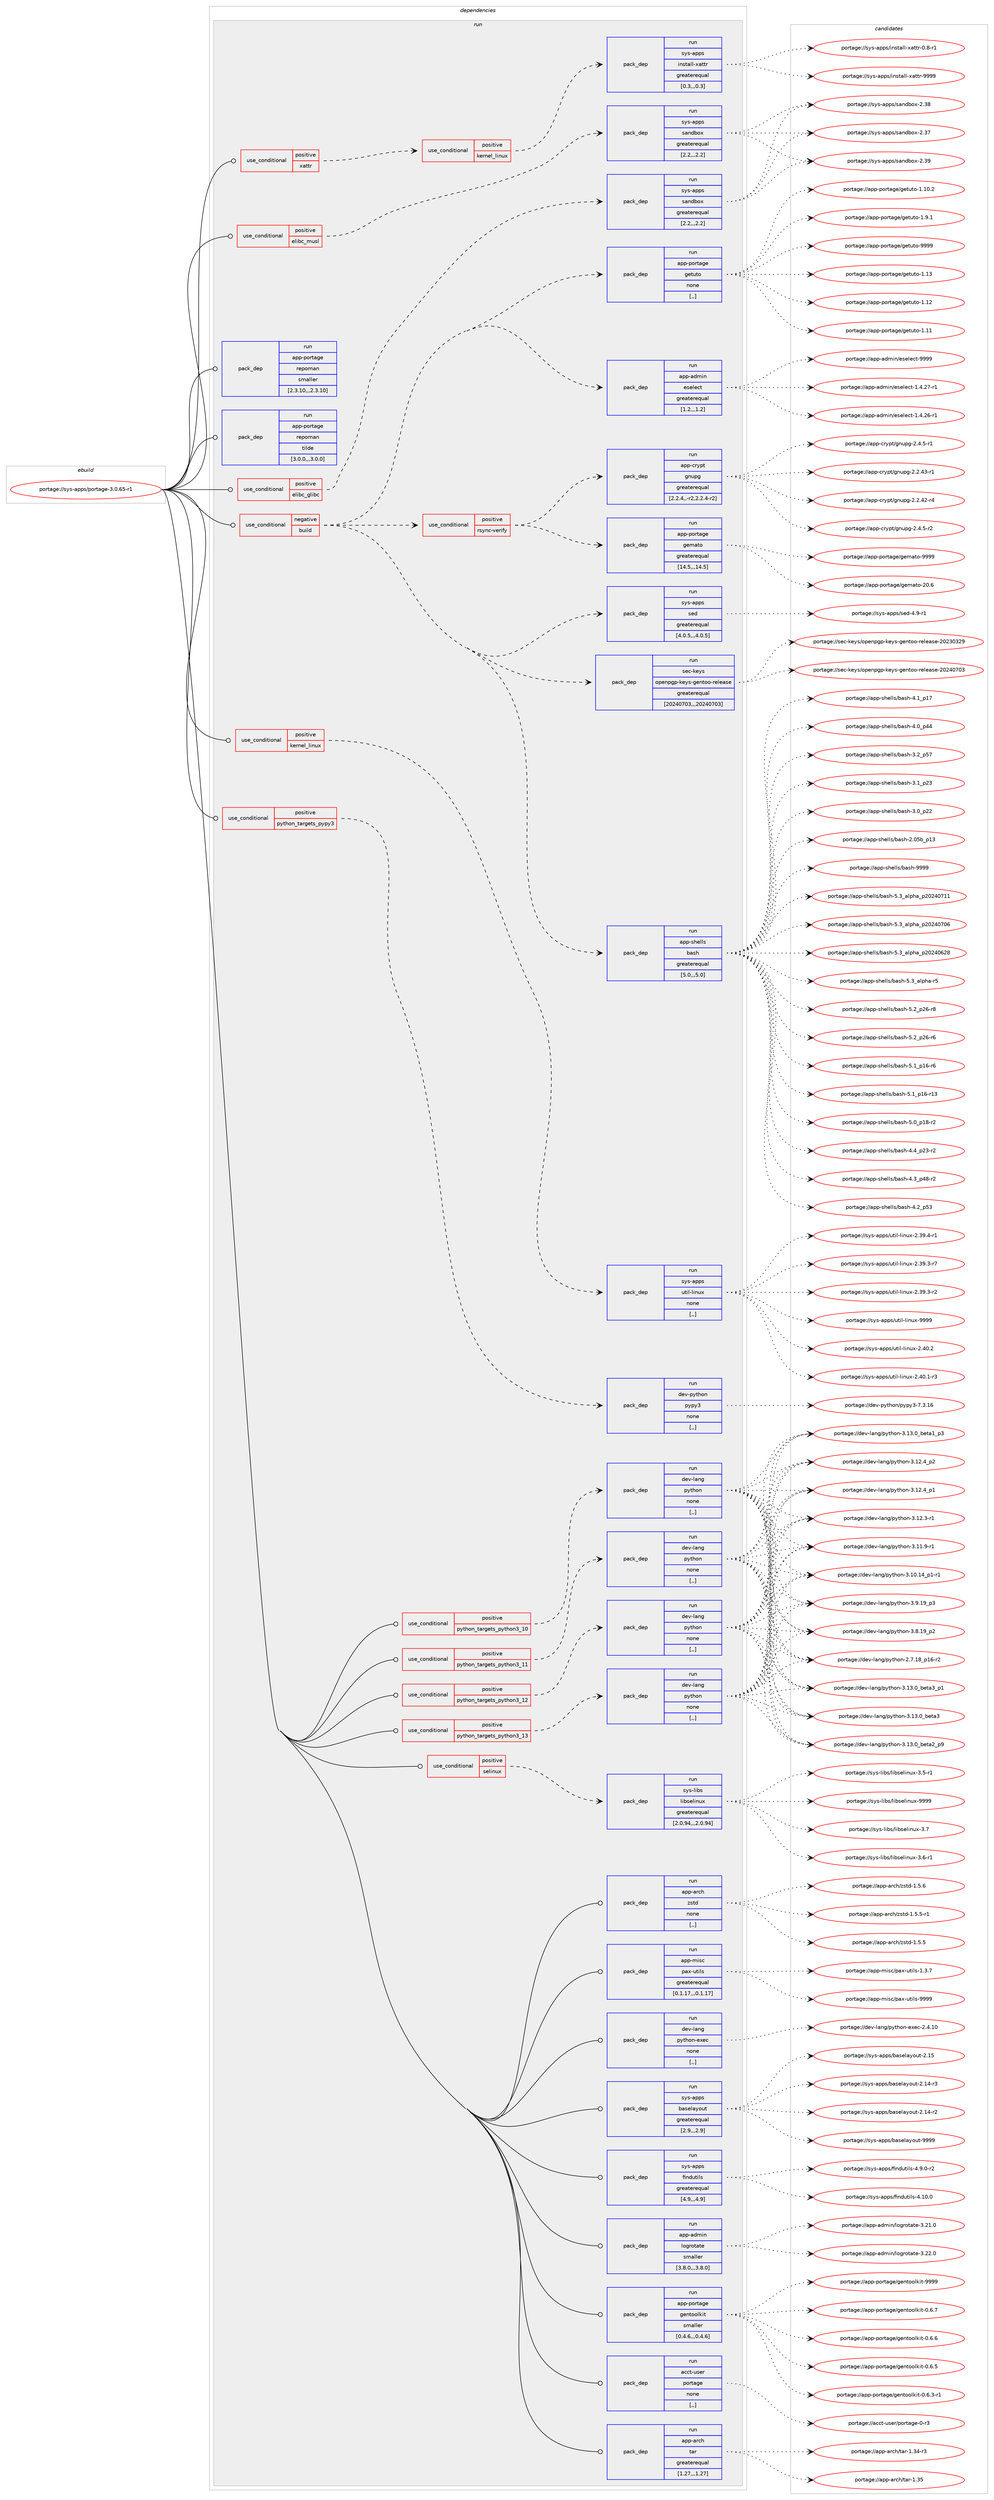 digraph prolog {

# *************
# Graph options
# *************

newrank=true;
concentrate=true;
compound=true;
graph [rankdir=LR,fontname=Helvetica,fontsize=10,ranksep=1.5];#, ranksep=2.5, nodesep=0.2];
edge  [arrowhead=vee];
node  [fontname=Helvetica,fontsize=10];

# **********
# The ebuild
# **********

subgraph cluster_leftcol {
color=gray;
label=<<i>ebuild</i>>;
id [label="portage://sys-apps/portage-3.0.65-r1", color=red, width=4, href="../sys-apps/portage-3.0.65-r1.svg"];
}

# ****************
# The dependencies
# ****************

subgraph cluster_midcol {
color=gray;
label=<<i>dependencies</i>>;
subgraph cluster_compile {
fillcolor="#eeeeee";
style=filled;
label=<<i>compile</i>>;
}
subgraph cluster_compileandrun {
fillcolor="#eeeeee";
style=filled;
label=<<i>compile and run</i>>;
}
subgraph cluster_run {
fillcolor="#eeeeee";
style=filled;
label=<<i>run</i>>;
subgraph cond111143 {
dependency420377 [label=<<TABLE BORDER="0" CELLBORDER="1" CELLSPACING="0" CELLPADDING="4"><TR><TD ROWSPAN="3" CELLPADDING="10">use_conditional</TD></TR><TR><TD>negative</TD></TR><TR><TD>build</TD></TR></TABLE>>, shape=none, color=red];
subgraph pack306294 {
dependency420378 [label=<<TABLE BORDER="0" CELLBORDER="1" CELLSPACING="0" CELLPADDING="4" WIDTH="220"><TR><TD ROWSPAN="6" CELLPADDING="30">pack_dep</TD></TR><TR><TD WIDTH="110">run</TD></TR><TR><TD>app-admin</TD></TR><TR><TD>eselect</TD></TR><TR><TD>greaterequal</TD></TR><TR><TD>[1.2,,,1.2]</TD></TR></TABLE>>, shape=none, color=blue];
}
dependency420377:e -> dependency420378:w [weight=20,style="dashed",arrowhead="vee"];
subgraph pack306295 {
dependency420379 [label=<<TABLE BORDER="0" CELLBORDER="1" CELLSPACING="0" CELLPADDING="4" WIDTH="220"><TR><TD ROWSPAN="6" CELLPADDING="30">pack_dep</TD></TR><TR><TD WIDTH="110">run</TD></TR><TR><TD>app-portage</TD></TR><TR><TD>getuto</TD></TR><TR><TD>none</TD></TR><TR><TD>[,,]</TD></TR></TABLE>>, shape=none, color=blue];
}
dependency420377:e -> dependency420379:w [weight=20,style="dashed",arrowhead="vee"];
subgraph pack306296 {
dependency420380 [label=<<TABLE BORDER="0" CELLBORDER="1" CELLSPACING="0" CELLPADDING="4" WIDTH="220"><TR><TD ROWSPAN="6" CELLPADDING="30">pack_dep</TD></TR><TR><TD WIDTH="110">run</TD></TR><TR><TD>app-shells</TD></TR><TR><TD>bash</TD></TR><TR><TD>greaterequal</TD></TR><TR><TD>[5.0,,,5.0]</TD></TR></TABLE>>, shape=none, color=blue];
}
dependency420377:e -> dependency420380:w [weight=20,style="dashed",arrowhead="vee"];
subgraph pack306297 {
dependency420381 [label=<<TABLE BORDER="0" CELLBORDER="1" CELLSPACING="0" CELLPADDING="4" WIDTH="220"><TR><TD ROWSPAN="6" CELLPADDING="30">pack_dep</TD></TR><TR><TD WIDTH="110">run</TD></TR><TR><TD>sec-keys</TD></TR><TR><TD>openpgp-keys-gentoo-release</TD></TR><TR><TD>greaterequal</TD></TR><TR><TD>[20240703,,,20240703]</TD></TR></TABLE>>, shape=none, color=blue];
}
dependency420377:e -> dependency420381:w [weight=20,style="dashed",arrowhead="vee"];
subgraph pack306298 {
dependency420382 [label=<<TABLE BORDER="0" CELLBORDER="1" CELLSPACING="0" CELLPADDING="4" WIDTH="220"><TR><TD ROWSPAN="6" CELLPADDING="30">pack_dep</TD></TR><TR><TD WIDTH="110">run</TD></TR><TR><TD>sys-apps</TD></TR><TR><TD>sed</TD></TR><TR><TD>greaterequal</TD></TR><TR><TD>[4.0.5,,,4.0.5]</TD></TR></TABLE>>, shape=none, color=blue];
}
dependency420377:e -> dependency420382:w [weight=20,style="dashed",arrowhead="vee"];
subgraph cond111144 {
dependency420383 [label=<<TABLE BORDER="0" CELLBORDER="1" CELLSPACING="0" CELLPADDING="4"><TR><TD ROWSPAN="3" CELLPADDING="10">use_conditional</TD></TR><TR><TD>positive</TD></TR><TR><TD>rsync-verify</TD></TR></TABLE>>, shape=none, color=red];
subgraph pack306299 {
dependency420384 [label=<<TABLE BORDER="0" CELLBORDER="1" CELLSPACING="0" CELLPADDING="4" WIDTH="220"><TR><TD ROWSPAN="6" CELLPADDING="30">pack_dep</TD></TR><TR><TD WIDTH="110">run</TD></TR><TR><TD>app-crypt</TD></TR><TR><TD>gnupg</TD></TR><TR><TD>greaterequal</TD></TR><TR><TD>[2.2.4,,-r2,2.2.4-r2]</TD></TR></TABLE>>, shape=none, color=blue];
}
dependency420383:e -> dependency420384:w [weight=20,style="dashed",arrowhead="vee"];
subgraph pack306300 {
dependency420385 [label=<<TABLE BORDER="0" CELLBORDER="1" CELLSPACING="0" CELLPADDING="4" WIDTH="220"><TR><TD ROWSPAN="6" CELLPADDING="30">pack_dep</TD></TR><TR><TD WIDTH="110">run</TD></TR><TR><TD>app-portage</TD></TR><TR><TD>gemato</TD></TR><TR><TD>greaterequal</TD></TR><TR><TD>[14.5,,,14.5]</TD></TR></TABLE>>, shape=none, color=blue];
}
dependency420383:e -> dependency420385:w [weight=20,style="dashed",arrowhead="vee"];
}
dependency420377:e -> dependency420383:w [weight=20,style="dashed",arrowhead="vee"];
}
id:e -> dependency420377:w [weight=20,style="solid",arrowhead="odot"];
subgraph cond111145 {
dependency420386 [label=<<TABLE BORDER="0" CELLBORDER="1" CELLSPACING="0" CELLPADDING="4"><TR><TD ROWSPAN="3" CELLPADDING="10">use_conditional</TD></TR><TR><TD>positive</TD></TR><TR><TD>elibc_glibc</TD></TR></TABLE>>, shape=none, color=red];
subgraph pack306301 {
dependency420387 [label=<<TABLE BORDER="0" CELLBORDER="1" CELLSPACING="0" CELLPADDING="4" WIDTH="220"><TR><TD ROWSPAN="6" CELLPADDING="30">pack_dep</TD></TR><TR><TD WIDTH="110">run</TD></TR><TR><TD>sys-apps</TD></TR><TR><TD>sandbox</TD></TR><TR><TD>greaterequal</TD></TR><TR><TD>[2.2,,,2.2]</TD></TR></TABLE>>, shape=none, color=blue];
}
dependency420386:e -> dependency420387:w [weight=20,style="dashed",arrowhead="vee"];
}
id:e -> dependency420386:w [weight=20,style="solid",arrowhead="odot"];
subgraph cond111146 {
dependency420388 [label=<<TABLE BORDER="0" CELLBORDER="1" CELLSPACING="0" CELLPADDING="4"><TR><TD ROWSPAN="3" CELLPADDING="10">use_conditional</TD></TR><TR><TD>positive</TD></TR><TR><TD>elibc_musl</TD></TR></TABLE>>, shape=none, color=red];
subgraph pack306302 {
dependency420389 [label=<<TABLE BORDER="0" CELLBORDER="1" CELLSPACING="0" CELLPADDING="4" WIDTH="220"><TR><TD ROWSPAN="6" CELLPADDING="30">pack_dep</TD></TR><TR><TD WIDTH="110">run</TD></TR><TR><TD>sys-apps</TD></TR><TR><TD>sandbox</TD></TR><TR><TD>greaterequal</TD></TR><TR><TD>[2.2,,,2.2]</TD></TR></TABLE>>, shape=none, color=blue];
}
dependency420388:e -> dependency420389:w [weight=20,style="dashed",arrowhead="vee"];
}
id:e -> dependency420388:w [weight=20,style="solid",arrowhead="odot"];
subgraph cond111147 {
dependency420390 [label=<<TABLE BORDER="0" CELLBORDER="1" CELLSPACING="0" CELLPADDING="4"><TR><TD ROWSPAN="3" CELLPADDING="10">use_conditional</TD></TR><TR><TD>positive</TD></TR><TR><TD>kernel_linux</TD></TR></TABLE>>, shape=none, color=red];
subgraph pack306303 {
dependency420391 [label=<<TABLE BORDER="0" CELLBORDER="1" CELLSPACING="0" CELLPADDING="4" WIDTH="220"><TR><TD ROWSPAN="6" CELLPADDING="30">pack_dep</TD></TR><TR><TD WIDTH="110">run</TD></TR><TR><TD>sys-apps</TD></TR><TR><TD>util-linux</TD></TR><TR><TD>none</TD></TR><TR><TD>[,,]</TD></TR></TABLE>>, shape=none, color=blue];
}
dependency420390:e -> dependency420391:w [weight=20,style="dashed",arrowhead="vee"];
}
id:e -> dependency420390:w [weight=20,style="solid",arrowhead="odot"];
subgraph cond111148 {
dependency420392 [label=<<TABLE BORDER="0" CELLBORDER="1" CELLSPACING="0" CELLPADDING="4"><TR><TD ROWSPAN="3" CELLPADDING="10">use_conditional</TD></TR><TR><TD>positive</TD></TR><TR><TD>python_targets_pypy3</TD></TR></TABLE>>, shape=none, color=red];
subgraph pack306304 {
dependency420393 [label=<<TABLE BORDER="0" CELLBORDER="1" CELLSPACING="0" CELLPADDING="4" WIDTH="220"><TR><TD ROWSPAN="6" CELLPADDING="30">pack_dep</TD></TR><TR><TD WIDTH="110">run</TD></TR><TR><TD>dev-python</TD></TR><TR><TD>pypy3</TD></TR><TR><TD>none</TD></TR><TR><TD>[,,]</TD></TR></TABLE>>, shape=none, color=blue];
}
dependency420392:e -> dependency420393:w [weight=20,style="dashed",arrowhead="vee"];
}
id:e -> dependency420392:w [weight=20,style="solid",arrowhead="odot"];
subgraph cond111149 {
dependency420394 [label=<<TABLE BORDER="0" CELLBORDER="1" CELLSPACING="0" CELLPADDING="4"><TR><TD ROWSPAN="3" CELLPADDING="10">use_conditional</TD></TR><TR><TD>positive</TD></TR><TR><TD>python_targets_python3_10</TD></TR></TABLE>>, shape=none, color=red];
subgraph pack306305 {
dependency420395 [label=<<TABLE BORDER="0" CELLBORDER="1" CELLSPACING="0" CELLPADDING="4" WIDTH="220"><TR><TD ROWSPAN="6" CELLPADDING="30">pack_dep</TD></TR><TR><TD WIDTH="110">run</TD></TR><TR><TD>dev-lang</TD></TR><TR><TD>python</TD></TR><TR><TD>none</TD></TR><TR><TD>[,,]</TD></TR></TABLE>>, shape=none, color=blue];
}
dependency420394:e -> dependency420395:w [weight=20,style="dashed",arrowhead="vee"];
}
id:e -> dependency420394:w [weight=20,style="solid",arrowhead="odot"];
subgraph cond111150 {
dependency420396 [label=<<TABLE BORDER="0" CELLBORDER="1" CELLSPACING="0" CELLPADDING="4"><TR><TD ROWSPAN="3" CELLPADDING="10">use_conditional</TD></TR><TR><TD>positive</TD></TR><TR><TD>python_targets_python3_11</TD></TR></TABLE>>, shape=none, color=red];
subgraph pack306306 {
dependency420397 [label=<<TABLE BORDER="0" CELLBORDER="1" CELLSPACING="0" CELLPADDING="4" WIDTH="220"><TR><TD ROWSPAN="6" CELLPADDING="30">pack_dep</TD></TR><TR><TD WIDTH="110">run</TD></TR><TR><TD>dev-lang</TD></TR><TR><TD>python</TD></TR><TR><TD>none</TD></TR><TR><TD>[,,]</TD></TR></TABLE>>, shape=none, color=blue];
}
dependency420396:e -> dependency420397:w [weight=20,style="dashed",arrowhead="vee"];
}
id:e -> dependency420396:w [weight=20,style="solid",arrowhead="odot"];
subgraph cond111151 {
dependency420398 [label=<<TABLE BORDER="0" CELLBORDER="1" CELLSPACING="0" CELLPADDING="4"><TR><TD ROWSPAN="3" CELLPADDING="10">use_conditional</TD></TR><TR><TD>positive</TD></TR><TR><TD>python_targets_python3_12</TD></TR></TABLE>>, shape=none, color=red];
subgraph pack306307 {
dependency420399 [label=<<TABLE BORDER="0" CELLBORDER="1" CELLSPACING="0" CELLPADDING="4" WIDTH="220"><TR><TD ROWSPAN="6" CELLPADDING="30">pack_dep</TD></TR><TR><TD WIDTH="110">run</TD></TR><TR><TD>dev-lang</TD></TR><TR><TD>python</TD></TR><TR><TD>none</TD></TR><TR><TD>[,,]</TD></TR></TABLE>>, shape=none, color=blue];
}
dependency420398:e -> dependency420399:w [weight=20,style="dashed",arrowhead="vee"];
}
id:e -> dependency420398:w [weight=20,style="solid",arrowhead="odot"];
subgraph cond111152 {
dependency420400 [label=<<TABLE BORDER="0" CELLBORDER="1" CELLSPACING="0" CELLPADDING="4"><TR><TD ROWSPAN="3" CELLPADDING="10">use_conditional</TD></TR><TR><TD>positive</TD></TR><TR><TD>python_targets_python3_13</TD></TR></TABLE>>, shape=none, color=red];
subgraph pack306308 {
dependency420401 [label=<<TABLE BORDER="0" CELLBORDER="1" CELLSPACING="0" CELLPADDING="4" WIDTH="220"><TR><TD ROWSPAN="6" CELLPADDING="30">pack_dep</TD></TR><TR><TD WIDTH="110">run</TD></TR><TR><TD>dev-lang</TD></TR><TR><TD>python</TD></TR><TR><TD>none</TD></TR><TR><TD>[,,]</TD></TR></TABLE>>, shape=none, color=blue];
}
dependency420400:e -> dependency420401:w [weight=20,style="dashed",arrowhead="vee"];
}
id:e -> dependency420400:w [weight=20,style="solid",arrowhead="odot"];
subgraph cond111153 {
dependency420402 [label=<<TABLE BORDER="0" CELLBORDER="1" CELLSPACING="0" CELLPADDING="4"><TR><TD ROWSPAN="3" CELLPADDING="10">use_conditional</TD></TR><TR><TD>positive</TD></TR><TR><TD>selinux</TD></TR></TABLE>>, shape=none, color=red];
subgraph pack306309 {
dependency420403 [label=<<TABLE BORDER="0" CELLBORDER="1" CELLSPACING="0" CELLPADDING="4" WIDTH="220"><TR><TD ROWSPAN="6" CELLPADDING="30">pack_dep</TD></TR><TR><TD WIDTH="110">run</TD></TR><TR><TD>sys-libs</TD></TR><TR><TD>libselinux</TD></TR><TR><TD>greaterequal</TD></TR><TR><TD>[2.0.94,,,2.0.94]</TD></TR></TABLE>>, shape=none, color=blue];
}
dependency420402:e -> dependency420403:w [weight=20,style="dashed",arrowhead="vee"];
}
id:e -> dependency420402:w [weight=20,style="solid",arrowhead="odot"];
subgraph cond111154 {
dependency420404 [label=<<TABLE BORDER="0" CELLBORDER="1" CELLSPACING="0" CELLPADDING="4"><TR><TD ROWSPAN="3" CELLPADDING="10">use_conditional</TD></TR><TR><TD>positive</TD></TR><TR><TD>xattr</TD></TR></TABLE>>, shape=none, color=red];
subgraph cond111155 {
dependency420405 [label=<<TABLE BORDER="0" CELLBORDER="1" CELLSPACING="0" CELLPADDING="4"><TR><TD ROWSPAN="3" CELLPADDING="10">use_conditional</TD></TR><TR><TD>positive</TD></TR><TR><TD>kernel_linux</TD></TR></TABLE>>, shape=none, color=red];
subgraph pack306310 {
dependency420406 [label=<<TABLE BORDER="0" CELLBORDER="1" CELLSPACING="0" CELLPADDING="4" WIDTH="220"><TR><TD ROWSPAN="6" CELLPADDING="30">pack_dep</TD></TR><TR><TD WIDTH="110">run</TD></TR><TR><TD>sys-apps</TD></TR><TR><TD>install-xattr</TD></TR><TR><TD>greaterequal</TD></TR><TR><TD>[0.3,,,0.3]</TD></TR></TABLE>>, shape=none, color=blue];
}
dependency420405:e -> dependency420406:w [weight=20,style="dashed",arrowhead="vee"];
}
dependency420404:e -> dependency420405:w [weight=20,style="dashed",arrowhead="vee"];
}
id:e -> dependency420404:w [weight=20,style="solid",arrowhead="odot"];
subgraph pack306311 {
dependency420407 [label=<<TABLE BORDER="0" CELLBORDER="1" CELLSPACING="0" CELLPADDING="4" WIDTH="220"><TR><TD ROWSPAN="6" CELLPADDING="30">pack_dep</TD></TR><TR><TD WIDTH="110">run</TD></TR><TR><TD>acct-user</TD></TR><TR><TD>portage</TD></TR><TR><TD>none</TD></TR><TR><TD>[,,]</TD></TR></TABLE>>, shape=none, color=blue];
}
id:e -> dependency420407:w [weight=20,style="solid",arrowhead="odot"];
subgraph pack306312 {
dependency420408 [label=<<TABLE BORDER="0" CELLBORDER="1" CELLSPACING="0" CELLPADDING="4" WIDTH="220"><TR><TD ROWSPAN="6" CELLPADDING="30">pack_dep</TD></TR><TR><TD WIDTH="110">run</TD></TR><TR><TD>app-arch</TD></TR><TR><TD>tar</TD></TR><TR><TD>greaterequal</TD></TR><TR><TD>[1.27,,,1.27]</TD></TR></TABLE>>, shape=none, color=blue];
}
id:e -> dependency420408:w [weight=20,style="solid",arrowhead="odot"];
subgraph pack306313 {
dependency420409 [label=<<TABLE BORDER="0" CELLBORDER="1" CELLSPACING="0" CELLPADDING="4" WIDTH="220"><TR><TD ROWSPAN="6" CELLPADDING="30">pack_dep</TD></TR><TR><TD WIDTH="110">run</TD></TR><TR><TD>app-arch</TD></TR><TR><TD>zstd</TD></TR><TR><TD>none</TD></TR><TR><TD>[,,]</TD></TR></TABLE>>, shape=none, color=blue];
}
id:e -> dependency420409:w [weight=20,style="solid",arrowhead="odot"];
subgraph pack306314 {
dependency420410 [label=<<TABLE BORDER="0" CELLBORDER="1" CELLSPACING="0" CELLPADDING="4" WIDTH="220"><TR><TD ROWSPAN="6" CELLPADDING="30">pack_dep</TD></TR><TR><TD WIDTH="110">run</TD></TR><TR><TD>app-misc</TD></TR><TR><TD>pax-utils</TD></TR><TR><TD>greaterequal</TD></TR><TR><TD>[0.1.17,,,0.1.17]</TD></TR></TABLE>>, shape=none, color=blue];
}
id:e -> dependency420410:w [weight=20,style="solid",arrowhead="odot"];
subgraph pack306315 {
dependency420411 [label=<<TABLE BORDER="0" CELLBORDER="1" CELLSPACING="0" CELLPADDING="4" WIDTH="220"><TR><TD ROWSPAN="6" CELLPADDING="30">pack_dep</TD></TR><TR><TD WIDTH="110">run</TD></TR><TR><TD>dev-lang</TD></TR><TR><TD>python-exec</TD></TR><TR><TD>none</TD></TR><TR><TD>[,,]</TD></TR></TABLE>>, shape=none, color=blue];
}
id:e -> dependency420411:w [weight=20,style="solid",arrowhead="odot"];
subgraph pack306316 {
dependency420412 [label=<<TABLE BORDER="0" CELLBORDER="1" CELLSPACING="0" CELLPADDING="4" WIDTH="220"><TR><TD ROWSPAN="6" CELLPADDING="30">pack_dep</TD></TR><TR><TD WIDTH="110">run</TD></TR><TR><TD>sys-apps</TD></TR><TR><TD>baselayout</TD></TR><TR><TD>greaterequal</TD></TR><TR><TD>[2.9,,,2.9]</TD></TR></TABLE>>, shape=none, color=blue];
}
id:e -> dependency420412:w [weight=20,style="solid",arrowhead="odot"];
subgraph pack306317 {
dependency420413 [label=<<TABLE BORDER="0" CELLBORDER="1" CELLSPACING="0" CELLPADDING="4" WIDTH="220"><TR><TD ROWSPAN="6" CELLPADDING="30">pack_dep</TD></TR><TR><TD WIDTH="110">run</TD></TR><TR><TD>sys-apps</TD></TR><TR><TD>findutils</TD></TR><TR><TD>greaterequal</TD></TR><TR><TD>[4.9,,,4.9]</TD></TR></TABLE>>, shape=none, color=blue];
}
id:e -> dependency420413:w [weight=20,style="solid",arrowhead="odot"];
subgraph pack306318 {
dependency420414 [label=<<TABLE BORDER="0" CELLBORDER="1" CELLSPACING="0" CELLPADDING="4" WIDTH="220"><TR><TD ROWSPAN="6" CELLPADDING="30">pack_dep</TD></TR><TR><TD WIDTH="110">run</TD></TR><TR><TD>app-admin</TD></TR><TR><TD>logrotate</TD></TR><TR><TD>smaller</TD></TR><TR><TD>[3.8.0,,,3.8.0]</TD></TR></TABLE>>, shape=none, color=blue];
}
id:e -> dependency420414:w [weight=20,style="solid",arrowhead="odot"];
subgraph pack306319 {
dependency420415 [label=<<TABLE BORDER="0" CELLBORDER="1" CELLSPACING="0" CELLPADDING="4" WIDTH="220"><TR><TD ROWSPAN="6" CELLPADDING="30">pack_dep</TD></TR><TR><TD WIDTH="110">run</TD></TR><TR><TD>app-portage</TD></TR><TR><TD>gentoolkit</TD></TR><TR><TD>smaller</TD></TR><TR><TD>[0.4.6,,,0.4.6]</TD></TR></TABLE>>, shape=none, color=blue];
}
id:e -> dependency420415:w [weight=20,style="solid",arrowhead="odot"];
subgraph pack306320 {
dependency420416 [label=<<TABLE BORDER="0" CELLBORDER="1" CELLSPACING="0" CELLPADDING="4" WIDTH="220"><TR><TD ROWSPAN="6" CELLPADDING="30">pack_dep</TD></TR><TR><TD WIDTH="110">run</TD></TR><TR><TD>app-portage</TD></TR><TR><TD>repoman</TD></TR><TR><TD>smaller</TD></TR><TR><TD>[2.3.10,,,2.3.10]</TD></TR></TABLE>>, shape=none, color=blue];
}
id:e -> dependency420416:w [weight=20,style="solid",arrowhead="odot"];
subgraph pack306321 {
dependency420417 [label=<<TABLE BORDER="0" CELLBORDER="1" CELLSPACING="0" CELLPADDING="4" WIDTH="220"><TR><TD ROWSPAN="6" CELLPADDING="30">pack_dep</TD></TR><TR><TD WIDTH="110">run</TD></TR><TR><TD>app-portage</TD></TR><TR><TD>repoman</TD></TR><TR><TD>tilde</TD></TR><TR><TD>[3.0.0,,,3.0.0]</TD></TR></TABLE>>, shape=none, color=blue];
}
id:e -> dependency420417:w [weight=20,style="solid",arrowhead="odot"];
}
}

# **************
# The candidates
# **************

subgraph cluster_choices {
rank=same;
color=gray;
label=<<i>candidates</i>>;

subgraph choice306294 {
color=black;
nodesep=1;
choice97112112459710010910511047101115101108101991164557575757 [label="portage://app-admin/eselect-9999", color=red, width=4,href="../app-admin/eselect-9999.svg"];
choice9711211245971001091051104710111510110810199116454946524650554511449 [label="portage://app-admin/eselect-1.4.27-r1", color=red, width=4,href="../app-admin/eselect-1.4.27-r1.svg"];
choice9711211245971001091051104710111510110810199116454946524650544511449 [label="portage://app-admin/eselect-1.4.26-r1", color=red, width=4,href="../app-admin/eselect-1.4.26-r1.svg"];
dependency420378:e -> choice97112112459710010910511047101115101108101991164557575757:w [style=dotted,weight="100"];
dependency420378:e -> choice9711211245971001091051104710111510110810199116454946524650554511449:w [style=dotted,weight="100"];
dependency420378:e -> choice9711211245971001091051104710111510110810199116454946524650544511449:w [style=dotted,weight="100"];
}
subgraph choice306295 {
color=black;
nodesep=1;
choice971121124511211111411697103101471031011161171161114557575757 [label="portage://app-portage/getuto-9999", color=red, width=4,href="../app-portage/getuto-9999.svg"];
choice971121124511211111411697103101471031011161171161114549464951 [label="portage://app-portage/getuto-1.13", color=red, width=4,href="../app-portage/getuto-1.13.svg"];
choice971121124511211111411697103101471031011161171161114549464950 [label="portage://app-portage/getuto-1.12", color=red, width=4,href="../app-portage/getuto-1.12.svg"];
choice971121124511211111411697103101471031011161171161114549464949 [label="portage://app-portage/getuto-1.11", color=red, width=4,href="../app-portage/getuto-1.11.svg"];
choice9711211245112111114116971031014710310111611711611145494649484650 [label="portage://app-portage/getuto-1.10.2", color=red, width=4,href="../app-portage/getuto-1.10.2.svg"];
choice97112112451121111141169710310147103101116117116111454946574649 [label="portage://app-portage/getuto-1.9.1", color=red, width=4,href="../app-portage/getuto-1.9.1.svg"];
dependency420379:e -> choice971121124511211111411697103101471031011161171161114557575757:w [style=dotted,weight="100"];
dependency420379:e -> choice971121124511211111411697103101471031011161171161114549464951:w [style=dotted,weight="100"];
dependency420379:e -> choice971121124511211111411697103101471031011161171161114549464950:w [style=dotted,weight="100"];
dependency420379:e -> choice971121124511211111411697103101471031011161171161114549464949:w [style=dotted,weight="100"];
dependency420379:e -> choice9711211245112111114116971031014710310111611711611145494649484650:w [style=dotted,weight="100"];
dependency420379:e -> choice97112112451121111141169710310147103101116117116111454946574649:w [style=dotted,weight="100"];
}
subgraph choice306296 {
color=black;
nodesep=1;
choice97112112451151041011081081154798971151044557575757 [label="portage://app-shells/bash-9999", color=red, width=4,href="../app-shells/bash-9999.svg"];
choice971121124511510410110810811547989711510445534651959710811210497951125048505248554949 [label="portage://app-shells/bash-5.3_alpha_p20240711", color=red, width=4,href="../app-shells/bash-5.3_alpha_p20240711.svg"];
choice971121124511510410110810811547989711510445534651959710811210497951125048505248554854 [label="portage://app-shells/bash-5.3_alpha_p20240706", color=red, width=4,href="../app-shells/bash-5.3_alpha_p20240706.svg"];
choice971121124511510410110810811547989711510445534651959710811210497951125048505248545056 [label="portage://app-shells/bash-5.3_alpha_p20240628", color=red, width=4,href="../app-shells/bash-5.3_alpha_p20240628.svg"];
choice9711211245115104101108108115479897115104455346519597108112104974511453 [label="portage://app-shells/bash-5.3_alpha-r5", color=red, width=4,href="../app-shells/bash-5.3_alpha-r5.svg"];
choice9711211245115104101108108115479897115104455346509511250544511456 [label="portage://app-shells/bash-5.2_p26-r8", color=red, width=4,href="../app-shells/bash-5.2_p26-r8.svg"];
choice9711211245115104101108108115479897115104455346509511250544511454 [label="portage://app-shells/bash-5.2_p26-r6", color=red, width=4,href="../app-shells/bash-5.2_p26-r6.svg"];
choice9711211245115104101108108115479897115104455346499511249544511454 [label="portage://app-shells/bash-5.1_p16-r6", color=red, width=4,href="../app-shells/bash-5.1_p16-r6.svg"];
choice971121124511510410110810811547989711510445534649951124954451144951 [label="portage://app-shells/bash-5.1_p16-r13", color=red, width=4,href="../app-shells/bash-5.1_p16-r13.svg"];
choice9711211245115104101108108115479897115104455346489511249564511450 [label="portage://app-shells/bash-5.0_p18-r2", color=red, width=4,href="../app-shells/bash-5.0_p18-r2.svg"];
choice9711211245115104101108108115479897115104455246529511250514511450 [label="portage://app-shells/bash-4.4_p23-r2", color=red, width=4,href="../app-shells/bash-4.4_p23-r2.svg"];
choice9711211245115104101108108115479897115104455246519511252564511450 [label="portage://app-shells/bash-4.3_p48-r2", color=red, width=4,href="../app-shells/bash-4.3_p48-r2.svg"];
choice971121124511510410110810811547989711510445524650951125351 [label="portage://app-shells/bash-4.2_p53", color=red, width=4,href="../app-shells/bash-4.2_p53.svg"];
choice971121124511510410110810811547989711510445524649951124955 [label="portage://app-shells/bash-4.1_p17", color=red, width=4,href="../app-shells/bash-4.1_p17.svg"];
choice971121124511510410110810811547989711510445524648951125252 [label="portage://app-shells/bash-4.0_p44", color=red, width=4,href="../app-shells/bash-4.0_p44.svg"];
choice971121124511510410110810811547989711510445514650951125355 [label="portage://app-shells/bash-3.2_p57", color=red, width=4,href="../app-shells/bash-3.2_p57.svg"];
choice971121124511510410110810811547989711510445514649951125051 [label="portage://app-shells/bash-3.1_p23", color=red, width=4,href="../app-shells/bash-3.1_p23.svg"];
choice971121124511510410110810811547989711510445514648951125050 [label="portage://app-shells/bash-3.0_p22", color=red, width=4,href="../app-shells/bash-3.0_p22.svg"];
choice9711211245115104101108108115479897115104455046485398951124951 [label="portage://app-shells/bash-2.05b_p13", color=red, width=4,href="../app-shells/bash-2.05b_p13.svg"];
dependency420380:e -> choice97112112451151041011081081154798971151044557575757:w [style=dotted,weight="100"];
dependency420380:e -> choice971121124511510410110810811547989711510445534651959710811210497951125048505248554949:w [style=dotted,weight="100"];
dependency420380:e -> choice971121124511510410110810811547989711510445534651959710811210497951125048505248554854:w [style=dotted,weight="100"];
dependency420380:e -> choice971121124511510410110810811547989711510445534651959710811210497951125048505248545056:w [style=dotted,weight="100"];
dependency420380:e -> choice9711211245115104101108108115479897115104455346519597108112104974511453:w [style=dotted,weight="100"];
dependency420380:e -> choice9711211245115104101108108115479897115104455346509511250544511456:w [style=dotted,weight="100"];
dependency420380:e -> choice9711211245115104101108108115479897115104455346509511250544511454:w [style=dotted,weight="100"];
dependency420380:e -> choice9711211245115104101108108115479897115104455346499511249544511454:w [style=dotted,weight="100"];
dependency420380:e -> choice971121124511510410110810811547989711510445534649951124954451144951:w [style=dotted,weight="100"];
dependency420380:e -> choice9711211245115104101108108115479897115104455346489511249564511450:w [style=dotted,weight="100"];
dependency420380:e -> choice9711211245115104101108108115479897115104455246529511250514511450:w [style=dotted,weight="100"];
dependency420380:e -> choice9711211245115104101108108115479897115104455246519511252564511450:w [style=dotted,weight="100"];
dependency420380:e -> choice971121124511510410110810811547989711510445524650951125351:w [style=dotted,weight="100"];
dependency420380:e -> choice971121124511510410110810811547989711510445524649951124955:w [style=dotted,weight="100"];
dependency420380:e -> choice971121124511510410110810811547989711510445524648951125252:w [style=dotted,weight="100"];
dependency420380:e -> choice971121124511510410110810811547989711510445514650951125355:w [style=dotted,weight="100"];
dependency420380:e -> choice971121124511510410110810811547989711510445514649951125051:w [style=dotted,weight="100"];
dependency420380:e -> choice971121124511510410110810811547989711510445514648951125050:w [style=dotted,weight="100"];
dependency420380:e -> choice9711211245115104101108108115479897115104455046485398951124951:w [style=dotted,weight="100"];
}
subgraph choice306297 {
color=black;
nodesep=1;
choice11510199451071011211154711111210111011210311245107101121115451031011101161111114511410110810197115101455048505248554851 [label="portage://sec-keys/openpgp-keys-gentoo-release-20240703", color=red, width=4,href="../sec-keys/openpgp-keys-gentoo-release-20240703.svg"];
choice11510199451071011211154711111210111011210311245107101121115451031011101161111114511410110810197115101455048505148515057 [label="portage://sec-keys/openpgp-keys-gentoo-release-20230329", color=red, width=4,href="../sec-keys/openpgp-keys-gentoo-release-20230329.svg"];
dependency420381:e -> choice11510199451071011211154711111210111011210311245107101121115451031011101161111114511410110810197115101455048505248554851:w [style=dotted,weight="100"];
dependency420381:e -> choice11510199451071011211154711111210111011210311245107101121115451031011101161111114511410110810197115101455048505148515057:w [style=dotted,weight="100"];
}
subgraph choice306298 {
color=black;
nodesep=1;
choice115121115459711211211547115101100455246574511449 [label="portage://sys-apps/sed-4.9-r1", color=red, width=4,href="../sys-apps/sed-4.9-r1.svg"];
dependency420382:e -> choice115121115459711211211547115101100455246574511449:w [style=dotted,weight="100"];
}
subgraph choice306299 {
color=black;
nodesep=1;
choice971121124599114121112116471031101171121034550465246534511450 [label="portage://app-crypt/gnupg-2.4.5-r2", color=red, width=4,href="../app-crypt/gnupg-2.4.5-r2.svg"];
choice971121124599114121112116471031101171121034550465246534511449 [label="portage://app-crypt/gnupg-2.4.5-r1", color=red, width=4,href="../app-crypt/gnupg-2.4.5-r1.svg"];
choice97112112459911412111211647103110117112103455046504652514511449 [label="portage://app-crypt/gnupg-2.2.43-r1", color=red, width=4,href="../app-crypt/gnupg-2.2.43-r1.svg"];
choice97112112459911412111211647103110117112103455046504652504511452 [label="portage://app-crypt/gnupg-2.2.42-r4", color=red, width=4,href="../app-crypt/gnupg-2.2.42-r4.svg"];
dependency420384:e -> choice971121124599114121112116471031101171121034550465246534511450:w [style=dotted,weight="100"];
dependency420384:e -> choice971121124599114121112116471031101171121034550465246534511449:w [style=dotted,weight="100"];
dependency420384:e -> choice97112112459911412111211647103110117112103455046504652514511449:w [style=dotted,weight="100"];
dependency420384:e -> choice97112112459911412111211647103110117112103455046504652504511452:w [style=dotted,weight="100"];
}
subgraph choice306300 {
color=black;
nodesep=1;
choice97112112451121111141169710310147103101109971161114557575757 [label="portage://app-portage/gemato-9999", color=red, width=4,href="../app-portage/gemato-9999.svg"];
choice97112112451121111141169710310147103101109971161114550484654 [label="portage://app-portage/gemato-20.6", color=red, width=4,href="../app-portage/gemato-20.6.svg"];
dependency420385:e -> choice97112112451121111141169710310147103101109971161114557575757:w [style=dotted,weight="100"];
dependency420385:e -> choice97112112451121111141169710310147103101109971161114550484654:w [style=dotted,weight="100"];
}
subgraph choice306301 {
color=black;
nodesep=1;
choice11512111545971121121154711597110100981111204550465157 [label="portage://sys-apps/sandbox-2.39", color=red, width=4,href="../sys-apps/sandbox-2.39.svg"];
choice11512111545971121121154711597110100981111204550465156 [label="portage://sys-apps/sandbox-2.38", color=red, width=4,href="../sys-apps/sandbox-2.38.svg"];
choice11512111545971121121154711597110100981111204550465155 [label="portage://sys-apps/sandbox-2.37", color=red, width=4,href="../sys-apps/sandbox-2.37.svg"];
dependency420387:e -> choice11512111545971121121154711597110100981111204550465157:w [style=dotted,weight="100"];
dependency420387:e -> choice11512111545971121121154711597110100981111204550465156:w [style=dotted,weight="100"];
dependency420387:e -> choice11512111545971121121154711597110100981111204550465155:w [style=dotted,weight="100"];
}
subgraph choice306302 {
color=black;
nodesep=1;
choice11512111545971121121154711597110100981111204550465157 [label="portage://sys-apps/sandbox-2.39", color=red, width=4,href="../sys-apps/sandbox-2.39.svg"];
choice11512111545971121121154711597110100981111204550465156 [label="portage://sys-apps/sandbox-2.38", color=red, width=4,href="../sys-apps/sandbox-2.38.svg"];
choice11512111545971121121154711597110100981111204550465155 [label="portage://sys-apps/sandbox-2.37", color=red, width=4,href="../sys-apps/sandbox-2.37.svg"];
dependency420389:e -> choice11512111545971121121154711597110100981111204550465157:w [style=dotted,weight="100"];
dependency420389:e -> choice11512111545971121121154711597110100981111204550465156:w [style=dotted,weight="100"];
dependency420389:e -> choice11512111545971121121154711597110100981111204550465155:w [style=dotted,weight="100"];
}
subgraph choice306303 {
color=black;
nodesep=1;
choice115121115459711211211547117116105108451081051101171204557575757 [label="portage://sys-apps/util-linux-9999", color=red, width=4,href="../sys-apps/util-linux-9999.svg"];
choice1151211154597112112115471171161051084510810511011712045504652484650 [label="portage://sys-apps/util-linux-2.40.2", color=red, width=4,href="../sys-apps/util-linux-2.40.2.svg"];
choice11512111545971121121154711711610510845108105110117120455046524846494511451 [label="portage://sys-apps/util-linux-2.40.1-r3", color=red, width=4,href="../sys-apps/util-linux-2.40.1-r3.svg"];
choice11512111545971121121154711711610510845108105110117120455046515746524511449 [label="portage://sys-apps/util-linux-2.39.4-r1", color=red, width=4,href="../sys-apps/util-linux-2.39.4-r1.svg"];
choice11512111545971121121154711711610510845108105110117120455046515746514511455 [label="portage://sys-apps/util-linux-2.39.3-r7", color=red, width=4,href="../sys-apps/util-linux-2.39.3-r7.svg"];
choice11512111545971121121154711711610510845108105110117120455046515746514511450 [label="portage://sys-apps/util-linux-2.39.3-r2", color=red, width=4,href="../sys-apps/util-linux-2.39.3-r2.svg"];
dependency420391:e -> choice115121115459711211211547117116105108451081051101171204557575757:w [style=dotted,weight="100"];
dependency420391:e -> choice1151211154597112112115471171161051084510810511011712045504652484650:w [style=dotted,weight="100"];
dependency420391:e -> choice11512111545971121121154711711610510845108105110117120455046524846494511451:w [style=dotted,weight="100"];
dependency420391:e -> choice11512111545971121121154711711610510845108105110117120455046515746524511449:w [style=dotted,weight="100"];
dependency420391:e -> choice11512111545971121121154711711610510845108105110117120455046515746514511455:w [style=dotted,weight="100"];
dependency420391:e -> choice11512111545971121121154711711610510845108105110117120455046515746514511450:w [style=dotted,weight="100"];
}
subgraph choice306304 {
color=black;
nodesep=1;
choice10010111845112121116104111110471121211121215145554651464954 [label="portage://dev-python/pypy3-7.3.16", color=red, width=4,href="../dev-python/pypy3-7.3.16.svg"];
dependency420393:e -> choice10010111845112121116104111110471121211121215145554651464954:w [style=dotted,weight="100"];
}
subgraph choice306305 {
color=black;
nodesep=1;
choice10010111845108971101034711212111610411111045514649514648959810111697519511249 [label="portage://dev-lang/python-3.13.0_beta3_p1", color=red, width=4,href="../dev-lang/python-3.13.0_beta3_p1.svg"];
choice1001011184510897110103471121211161041111104551464951464895981011169751 [label="portage://dev-lang/python-3.13.0_beta3", color=red, width=4,href="../dev-lang/python-3.13.0_beta3.svg"];
choice10010111845108971101034711212111610411111045514649514648959810111697509511257 [label="portage://dev-lang/python-3.13.0_beta2_p9", color=red, width=4,href="../dev-lang/python-3.13.0_beta2_p9.svg"];
choice10010111845108971101034711212111610411111045514649514648959810111697499511251 [label="portage://dev-lang/python-3.13.0_beta1_p3", color=red, width=4,href="../dev-lang/python-3.13.0_beta1_p3.svg"];
choice100101118451089711010347112121116104111110455146495046529511250 [label="portage://dev-lang/python-3.12.4_p2", color=red, width=4,href="../dev-lang/python-3.12.4_p2.svg"];
choice100101118451089711010347112121116104111110455146495046529511249 [label="portage://dev-lang/python-3.12.4_p1", color=red, width=4,href="../dev-lang/python-3.12.4_p1.svg"];
choice100101118451089711010347112121116104111110455146495046514511449 [label="portage://dev-lang/python-3.12.3-r1", color=red, width=4,href="../dev-lang/python-3.12.3-r1.svg"];
choice100101118451089711010347112121116104111110455146494946574511449 [label="portage://dev-lang/python-3.11.9-r1", color=red, width=4,href="../dev-lang/python-3.11.9-r1.svg"];
choice100101118451089711010347112121116104111110455146494846495295112494511449 [label="portage://dev-lang/python-3.10.14_p1-r1", color=red, width=4,href="../dev-lang/python-3.10.14_p1-r1.svg"];
choice100101118451089711010347112121116104111110455146574649579511251 [label="portage://dev-lang/python-3.9.19_p3", color=red, width=4,href="../dev-lang/python-3.9.19_p3.svg"];
choice100101118451089711010347112121116104111110455146564649579511250 [label="portage://dev-lang/python-3.8.19_p2", color=red, width=4,href="../dev-lang/python-3.8.19_p2.svg"];
choice100101118451089711010347112121116104111110455046554649569511249544511450 [label="portage://dev-lang/python-2.7.18_p16-r2", color=red, width=4,href="../dev-lang/python-2.7.18_p16-r2.svg"];
dependency420395:e -> choice10010111845108971101034711212111610411111045514649514648959810111697519511249:w [style=dotted,weight="100"];
dependency420395:e -> choice1001011184510897110103471121211161041111104551464951464895981011169751:w [style=dotted,weight="100"];
dependency420395:e -> choice10010111845108971101034711212111610411111045514649514648959810111697509511257:w [style=dotted,weight="100"];
dependency420395:e -> choice10010111845108971101034711212111610411111045514649514648959810111697499511251:w [style=dotted,weight="100"];
dependency420395:e -> choice100101118451089711010347112121116104111110455146495046529511250:w [style=dotted,weight="100"];
dependency420395:e -> choice100101118451089711010347112121116104111110455146495046529511249:w [style=dotted,weight="100"];
dependency420395:e -> choice100101118451089711010347112121116104111110455146495046514511449:w [style=dotted,weight="100"];
dependency420395:e -> choice100101118451089711010347112121116104111110455146494946574511449:w [style=dotted,weight="100"];
dependency420395:e -> choice100101118451089711010347112121116104111110455146494846495295112494511449:w [style=dotted,weight="100"];
dependency420395:e -> choice100101118451089711010347112121116104111110455146574649579511251:w [style=dotted,weight="100"];
dependency420395:e -> choice100101118451089711010347112121116104111110455146564649579511250:w [style=dotted,weight="100"];
dependency420395:e -> choice100101118451089711010347112121116104111110455046554649569511249544511450:w [style=dotted,weight="100"];
}
subgraph choice306306 {
color=black;
nodesep=1;
choice10010111845108971101034711212111610411111045514649514648959810111697519511249 [label="portage://dev-lang/python-3.13.0_beta3_p1", color=red, width=4,href="../dev-lang/python-3.13.0_beta3_p1.svg"];
choice1001011184510897110103471121211161041111104551464951464895981011169751 [label="portage://dev-lang/python-3.13.0_beta3", color=red, width=4,href="../dev-lang/python-3.13.0_beta3.svg"];
choice10010111845108971101034711212111610411111045514649514648959810111697509511257 [label="portage://dev-lang/python-3.13.0_beta2_p9", color=red, width=4,href="../dev-lang/python-3.13.0_beta2_p9.svg"];
choice10010111845108971101034711212111610411111045514649514648959810111697499511251 [label="portage://dev-lang/python-3.13.0_beta1_p3", color=red, width=4,href="../dev-lang/python-3.13.0_beta1_p3.svg"];
choice100101118451089711010347112121116104111110455146495046529511250 [label="portage://dev-lang/python-3.12.4_p2", color=red, width=4,href="../dev-lang/python-3.12.4_p2.svg"];
choice100101118451089711010347112121116104111110455146495046529511249 [label="portage://dev-lang/python-3.12.4_p1", color=red, width=4,href="../dev-lang/python-3.12.4_p1.svg"];
choice100101118451089711010347112121116104111110455146495046514511449 [label="portage://dev-lang/python-3.12.3-r1", color=red, width=4,href="../dev-lang/python-3.12.3-r1.svg"];
choice100101118451089711010347112121116104111110455146494946574511449 [label="portage://dev-lang/python-3.11.9-r1", color=red, width=4,href="../dev-lang/python-3.11.9-r1.svg"];
choice100101118451089711010347112121116104111110455146494846495295112494511449 [label="portage://dev-lang/python-3.10.14_p1-r1", color=red, width=4,href="../dev-lang/python-3.10.14_p1-r1.svg"];
choice100101118451089711010347112121116104111110455146574649579511251 [label="portage://dev-lang/python-3.9.19_p3", color=red, width=4,href="../dev-lang/python-3.9.19_p3.svg"];
choice100101118451089711010347112121116104111110455146564649579511250 [label="portage://dev-lang/python-3.8.19_p2", color=red, width=4,href="../dev-lang/python-3.8.19_p2.svg"];
choice100101118451089711010347112121116104111110455046554649569511249544511450 [label="portage://dev-lang/python-2.7.18_p16-r2", color=red, width=4,href="../dev-lang/python-2.7.18_p16-r2.svg"];
dependency420397:e -> choice10010111845108971101034711212111610411111045514649514648959810111697519511249:w [style=dotted,weight="100"];
dependency420397:e -> choice1001011184510897110103471121211161041111104551464951464895981011169751:w [style=dotted,weight="100"];
dependency420397:e -> choice10010111845108971101034711212111610411111045514649514648959810111697509511257:w [style=dotted,weight="100"];
dependency420397:e -> choice10010111845108971101034711212111610411111045514649514648959810111697499511251:w [style=dotted,weight="100"];
dependency420397:e -> choice100101118451089711010347112121116104111110455146495046529511250:w [style=dotted,weight="100"];
dependency420397:e -> choice100101118451089711010347112121116104111110455146495046529511249:w [style=dotted,weight="100"];
dependency420397:e -> choice100101118451089711010347112121116104111110455146495046514511449:w [style=dotted,weight="100"];
dependency420397:e -> choice100101118451089711010347112121116104111110455146494946574511449:w [style=dotted,weight="100"];
dependency420397:e -> choice100101118451089711010347112121116104111110455146494846495295112494511449:w [style=dotted,weight="100"];
dependency420397:e -> choice100101118451089711010347112121116104111110455146574649579511251:w [style=dotted,weight="100"];
dependency420397:e -> choice100101118451089711010347112121116104111110455146564649579511250:w [style=dotted,weight="100"];
dependency420397:e -> choice100101118451089711010347112121116104111110455046554649569511249544511450:w [style=dotted,weight="100"];
}
subgraph choice306307 {
color=black;
nodesep=1;
choice10010111845108971101034711212111610411111045514649514648959810111697519511249 [label="portage://dev-lang/python-3.13.0_beta3_p1", color=red, width=4,href="../dev-lang/python-3.13.0_beta3_p1.svg"];
choice1001011184510897110103471121211161041111104551464951464895981011169751 [label="portage://dev-lang/python-3.13.0_beta3", color=red, width=4,href="../dev-lang/python-3.13.0_beta3.svg"];
choice10010111845108971101034711212111610411111045514649514648959810111697509511257 [label="portage://dev-lang/python-3.13.0_beta2_p9", color=red, width=4,href="../dev-lang/python-3.13.0_beta2_p9.svg"];
choice10010111845108971101034711212111610411111045514649514648959810111697499511251 [label="portage://dev-lang/python-3.13.0_beta1_p3", color=red, width=4,href="../dev-lang/python-3.13.0_beta1_p3.svg"];
choice100101118451089711010347112121116104111110455146495046529511250 [label="portage://dev-lang/python-3.12.4_p2", color=red, width=4,href="../dev-lang/python-3.12.4_p2.svg"];
choice100101118451089711010347112121116104111110455146495046529511249 [label="portage://dev-lang/python-3.12.4_p1", color=red, width=4,href="../dev-lang/python-3.12.4_p1.svg"];
choice100101118451089711010347112121116104111110455146495046514511449 [label="portage://dev-lang/python-3.12.3-r1", color=red, width=4,href="../dev-lang/python-3.12.3-r1.svg"];
choice100101118451089711010347112121116104111110455146494946574511449 [label="portage://dev-lang/python-3.11.9-r1", color=red, width=4,href="../dev-lang/python-3.11.9-r1.svg"];
choice100101118451089711010347112121116104111110455146494846495295112494511449 [label="portage://dev-lang/python-3.10.14_p1-r1", color=red, width=4,href="../dev-lang/python-3.10.14_p1-r1.svg"];
choice100101118451089711010347112121116104111110455146574649579511251 [label="portage://dev-lang/python-3.9.19_p3", color=red, width=4,href="../dev-lang/python-3.9.19_p3.svg"];
choice100101118451089711010347112121116104111110455146564649579511250 [label="portage://dev-lang/python-3.8.19_p2", color=red, width=4,href="../dev-lang/python-3.8.19_p2.svg"];
choice100101118451089711010347112121116104111110455046554649569511249544511450 [label="portage://dev-lang/python-2.7.18_p16-r2", color=red, width=4,href="../dev-lang/python-2.7.18_p16-r2.svg"];
dependency420399:e -> choice10010111845108971101034711212111610411111045514649514648959810111697519511249:w [style=dotted,weight="100"];
dependency420399:e -> choice1001011184510897110103471121211161041111104551464951464895981011169751:w [style=dotted,weight="100"];
dependency420399:e -> choice10010111845108971101034711212111610411111045514649514648959810111697509511257:w [style=dotted,weight="100"];
dependency420399:e -> choice10010111845108971101034711212111610411111045514649514648959810111697499511251:w [style=dotted,weight="100"];
dependency420399:e -> choice100101118451089711010347112121116104111110455146495046529511250:w [style=dotted,weight="100"];
dependency420399:e -> choice100101118451089711010347112121116104111110455146495046529511249:w [style=dotted,weight="100"];
dependency420399:e -> choice100101118451089711010347112121116104111110455146495046514511449:w [style=dotted,weight="100"];
dependency420399:e -> choice100101118451089711010347112121116104111110455146494946574511449:w [style=dotted,weight="100"];
dependency420399:e -> choice100101118451089711010347112121116104111110455146494846495295112494511449:w [style=dotted,weight="100"];
dependency420399:e -> choice100101118451089711010347112121116104111110455146574649579511251:w [style=dotted,weight="100"];
dependency420399:e -> choice100101118451089711010347112121116104111110455146564649579511250:w [style=dotted,weight="100"];
dependency420399:e -> choice100101118451089711010347112121116104111110455046554649569511249544511450:w [style=dotted,weight="100"];
}
subgraph choice306308 {
color=black;
nodesep=1;
choice10010111845108971101034711212111610411111045514649514648959810111697519511249 [label="portage://dev-lang/python-3.13.0_beta3_p1", color=red, width=4,href="../dev-lang/python-3.13.0_beta3_p1.svg"];
choice1001011184510897110103471121211161041111104551464951464895981011169751 [label="portage://dev-lang/python-3.13.0_beta3", color=red, width=4,href="../dev-lang/python-3.13.0_beta3.svg"];
choice10010111845108971101034711212111610411111045514649514648959810111697509511257 [label="portage://dev-lang/python-3.13.0_beta2_p9", color=red, width=4,href="../dev-lang/python-3.13.0_beta2_p9.svg"];
choice10010111845108971101034711212111610411111045514649514648959810111697499511251 [label="portage://dev-lang/python-3.13.0_beta1_p3", color=red, width=4,href="../dev-lang/python-3.13.0_beta1_p3.svg"];
choice100101118451089711010347112121116104111110455146495046529511250 [label="portage://dev-lang/python-3.12.4_p2", color=red, width=4,href="../dev-lang/python-3.12.4_p2.svg"];
choice100101118451089711010347112121116104111110455146495046529511249 [label="portage://dev-lang/python-3.12.4_p1", color=red, width=4,href="../dev-lang/python-3.12.4_p1.svg"];
choice100101118451089711010347112121116104111110455146495046514511449 [label="portage://dev-lang/python-3.12.3-r1", color=red, width=4,href="../dev-lang/python-3.12.3-r1.svg"];
choice100101118451089711010347112121116104111110455146494946574511449 [label="portage://dev-lang/python-3.11.9-r1", color=red, width=4,href="../dev-lang/python-3.11.9-r1.svg"];
choice100101118451089711010347112121116104111110455146494846495295112494511449 [label="portage://dev-lang/python-3.10.14_p1-r1", color=red, width=4,href="../dev-lang/python-3.10.14_p1-r1.svg"];
choice100101118451089711010347112121116104111110455146574649579511251 [label="portage://dev-lang/python-3.9.19_p3", color=red, width=4,href="../dev-lang/python-3.9.19_p3.svg"];
choice100101118451089711010347112121116104111110455146564649579511250 [label="portage://dev-lang/python-3.8.19_p2", color=red, width=4,href="../dev-lang/python-3.8.19_p2.svg"];
choice100101118451089711010347112121116104111110455046554649569511249544511450 [label="portage://dev-lang/python-2.7.18_p16-r2", color=red, width=4,href="../dev-lang/python-2.7.18_p16-r2.svg"];
dependency420401:e -> choice10010111845108971101034711212111610411111045514649514648959810111697519511249:w [style=dotted,weight="100"];
dependency420401:e -> choice1001011184510897110103471121211161041111104551464951464895981011169751:w [style=dotted,weight="100"];
dependency420401:e -> choice10010111845108971101034711212111610411111045514649514648959810111697509511257:w [style=dotted,weight="100"];
dependency420401:e -> choice10010111845108971101034711212111610411111045514649514648959810111697499511251:w [style=dotted,weight="100"];
dependency420401:e -> choice100101118451089711010347112121116104111110455146495046529511250:w [style=dotted,weight="100"];
dependency420401:e -> choice100101118451089711010347112121116104111110455146495046529511249:w [style=dotted,weight="100"];
dependency420401:e -> choice100101118451089711010347112121116104111110455146495046514511449:w [style=dotted,weight="100"];
dependency420401:e -> choice100101118451089711010347112121116104111110455146494946574511449:w [style=dotted,weight="100"];
dependency420401:e -> choice100101118451089711010347112121116104111110455146494846495295112494511449:w [style=dotted,weight="100"];
dependency420401:e -> choice100101118451089711010347112121116104111110455146574649579511251:w [style=dotted,weight="100"];
dependency420401:e -> choice100101118451089711010347112121116104111110455146564649579511250:w [style=dotted,weight="100"];
dependency420401:e -> choice100101118451089711010347112121116104111110455046554649569511249544511450:w [style=dotted,weight="100"];
}
subgraph choice306309 {
color=black;
nodesep=1;
choice115121115451081059811547108105981151011081051101171204557575757 [label="portage://sys-libs/libselinux-9999", color=red, width=4,href="../sys-libs/libselinux-9999.svg"];
choice1151211154510810598115471081059811510110810511011712045514655 [label="portage://sys-libs/libselinux-3.7", color=red, width=4,href="../sys-libs/libselinux-3.7.svg"];
choice11512111545108105981154710810598115101108105110117120455146544511449 [label="portage://sys-libs/libselinux-3.6-r1", color=red, width=4,href="../sys-libs/libselinux-3.6-r1.svg"];
choice11512111545108105981154710810598115101108105110117120455146534511449 [label="portage://sys-libs/libselinux-3.5-r1", color=red, width=4,href="../sys-libs/libselinux-3.5-r1.svg"];
dependency420403:e -> choice115121115451081059811547108105981151011081051101171204557575757:w [style=dotted,weight="100"];
dependency420403:e -> choice1151211154510810598115471081059811510110810511011712045514655:w [style=dotted,weight="100"];
dependency420403:e -> choice11512111545108105981154710810598115101108105110117120455146544511449:w [style=dotted,weight="100"];
dependency420403:e -> choice11512111545108105981154710810598115101108105110117120455146534511449:w [style=dotted,weight="100"];
}
subgraph choice306310 {
color=black;
nodesep=1;
choice1151211154597112112115471051101151169710810845120971161161144557575757 [label="portage://sys-apps/install-xattr-9999", color=red, width=4,href="../sys-apps/install-xattr-9999.svg"];
choice115121115459711211211547105110115116971081084512097116116114454846564511449 [label="portage://sys-apps/install-xattr-0.8-r1", color=red, width=4,href="../sys-apps/install-xattr-0.8-r1.svg"];
dependency420406:e -> choice1151211154597112112115471051101151169710810845120971161161144557575757:w [style=dotted,weight="100"];
dependency420406:e -> choice115121115459711211211547105110115116971081084512097116116114454846564511449:w [style=dotted,weight="100"];
}
subgraph choice306311 {
color=black;
nodesep=1;
choice97999911645117115101114471121111141169710310145484511451 [label="portage://acct-user/portage-0-r3", color=red, width=4,href="../acct-user/portage-0-r3.svg"];
dependency420407:e -> choice97999911645117115101114471121111141169710310145484511451:w [style=dotted,weight="100"];
}
subgraph choice306312 {
color=black;
nodesep=1;
choice9711211245971149910447116971144549465153 [label="portage://app-arch/tar-1.35", color=red, width=4,href="../app-arch/tar-1.35.svg"];
choice97112112459711499104471169711445494651524511451 [label="portage://app-arch/tar-1.34-r3", color=red, width=4,href="../app-arch/tar-1.34-r3.svg"];
dependency420408:e -> choice9711211245971149910447116971144549465153:w [style=dotted,weight="100"];
dependency420408:e -> choice97112112459711499104471169711445494651524511451:w [style=dotted,weight="100"];
}
subgraph choice306313 {
color=black;
nodesep=1;
choice9711211245971149910447122115116100454946534654 [label="portage://app-arch/zstd-1.5.6", color=red, width=4,href="../app-arch/zstd-1.5.6.svg"];
choice97112112459711499104471221151161004549465346534511449 [label="portage://app-arch/zstd-1.5.5-r1", color=red, width=4,href="../app-arch/zstd-1.5.5-r1.svg"];
choice9711211245971149910447122115116100454946534653 [label="portage://app-arch/zstd-1.5.5", color=red, width=4,href="../app-arch/zstd-1.5.5.svg"];
dependency420409:e -> choice9711211245971149910447122115116100454946534654:w [style=dotted,weight="100"];
dependency420409:e -> choice97112112459711499104471221151161004549465346534511449:w [style=dotted,weight="100"];
dependency420409:e -> choice9711211245971149910447122115116100454946534653:w [style=dotted,weight="100"];
}
subgraph choice306314 {
color=black;
nodesep=1;
choice9711211245109105115994711297120451171161051081154557575757 [label="portage://app-misc/pax-utils-9999", color=red, width=4,href="../app-misc/pax-utils-9999.svg"];
choice971121124510910511599471129712045117116105108115454946514655 [label="portage://app-misc/pax-utils-1.3.7", color=red, width=4,href="../app-misc/pax-utils-1.3.7.svg"];
dependency420410:e -> choice9711211245109105115994711297120451171161051081154557575757:w [style=dotted,weight="100"];
dependency420410:e -> choice971121124510910511599471129712045117116105108115454946514655:w [style=dotted,weight="100"];
}
subgraph choice306315 {
color=black;
nodesep=1;
choice100101118451089711010347112121116104111110451011201019945504652464948 [label="portage://dev-lang/python-exec-2.4.10", color=red, width=4,href="../dev-lang/python-exec-2.4.10.svg"];
dependency420411:e -> choice100101118451089711010347112121116104111110451011201019945504652464948:w [style=dotted,weight="100"];
}
subgraph choice306316 {
color=black;
nodesep=1;
choice1151211154597112112115479897115101108971211111171164557575757 [label="portage://sys-apps/baselayout-9999", color=red, width=4,href="../sys-apps/baselayout-9999.svg"];
choice1151211154597112112115479897115101108971211111171164550464953 [label="portage://sys-apps/baselayout-2.15", color=red, width=4,href="../sys-apps/baselayout-2.15.svg"];
choice11512111545971121121154798971151011089712111111711645504649524511451 [label="portage://sys-apps/baselayout-2.14-r3", color=red, width=4,href="../sys-apps/baselayout-2.14-r3.svg"];
choice11512111545971121121154798971151011089712111111711645504649524511450 [label="portage://sys-apps/baselayout-2.14-r2", color=red, width=4,href="../sys-apps/baselayout-2.14-r2.svg"];
dependency420412:e -> choice1151211154597112112115479897115101108971211111171164557575757:w [style=dotted,weight="100"];
dependency420412:e -> choice1151211154597112112115479897115101108971211111171164550464953:w [style=dotted,weight="100"];
dependency420412:e -> choice11512111545971121121154798971151011089712111111711645504649524511451:w [style=dotted,weight="100"];
dependency420412:e -> choice11512111545971121121154798971151011089712111111711645504649524511450:w [style=dotted,weight="100"];
}
subgraph choice306317 {
color=black;
nodesep=1;
choice11512111545971121121154710210511010011711610510811545524649484648 [label="portage://sys-apps/findutils-4.10.0", color=red, width=4,href="../sys-apps/findutils-4.10.0.svg"];
choice1151211154597112112115471021051101001171161051081154552465746484511450 [label="portage://sys-apps/findutils-4.9.0-r2", color=red, width=4,href="../sys-apps/findutils-4.9.0-r2.svg"];
dependency420413:e -> choice11512111545971121121154710210511010011711610510811545524649484648:w [style=dotted,weight="100"];
dependency420413:e -> choice1151211154597112112115471021051101001171161051081154552465746484511450:w [style=dotted,weight="100"];
}
subgraph choice306318 {
color=black;
nodesep=1;
choice971121124597100109105110471081111031141111169711610145514650504648 [label="portage://app-admin/logrotate-3.22.0", color=red, width=4,href="../app-admin/logrotate-3.22.0.svg"];
choice971121124597100109105110471081111031141111169711610145514650494648 [label="portage://app-admin/logrotate-3.21.0", color=red, width=4,href="../app-admin/logrotate-3.21.0.svg"];
dependency420414:e -> choice971121124597100109105110471081111031141111169711610145514650504648:w [style=dotted,weight="100"];
dependency420414:e -> choice971121124597100109105110471081111031141111169711610145514650494648:w [style=dotted,weight="100"];
}
subgraph choice306319 {
color=black;
nodesep=1;
choice971121124511211111411697103101471031011101161111111081071051164557575757 [label="portage://app-portage/gentoolkit-9999", color=red, width=4,href="../app-portage/gentoolkit-9999.svg"];
choice97112112451121111141169710310147103101110116111111108107105116454846544655 [label="portage://app-portage/gentoolkit-0.6.7", color=red, width=4,href="../app-portage/gentoolkit-0.6.7.svg"];
choice97112112451121111141169710310147103101110116111111108107105116454846544654 [label="portage://app-portage/gentoolkit-0.6.6", color=red, width=4,href="../app-portage/gentoolkit-0.6.6.svg"];
choice97112112451121111141169710310147103101110116111111108107105116454846544653 [label="portage://app-portage/gentoolkit-0.6.5", color=red, width=4,href="../app-portage/gentoolkit-0.6.5.svg"];
choice971121124511211111411697103101471031011101161111111081071051164548465446514511449 [label="portage://app-portage/gentoolkit-0.6.3-r1", color=red, width=4,href="../app-portage/gentoolkit-0.6.3-r1.svg"];
dependency420415:e -> choice971121124511211111411697103101471031011101161111111081071051164557575757:w [style=dotted,weight="100"];
dependency420415:e -> choice97112112451121111141169710310147103101110116111111108107105116454846544655:w [style=dotted,weight="100"];
dependency420415:e -> choice97112112451121111141169710310147103101110116111111108107105116454846544654:w [style=dotted,weight="100"];
dependency420415:e -> choice97112112451121111141169710310147103101110116111111108107105116454846544653:w [style=dotted,weight="100"];
dependency420415:e -> choice971121124511211111411697103101471031011101161111111081071051164548465446514511449:w [style=dotted,weight="100"];
}
subgraph choice306320 {
color=black;
nodesep=1;
}
subgraph choice306321 {
color=black;
nodesep=1;
}
}

}
